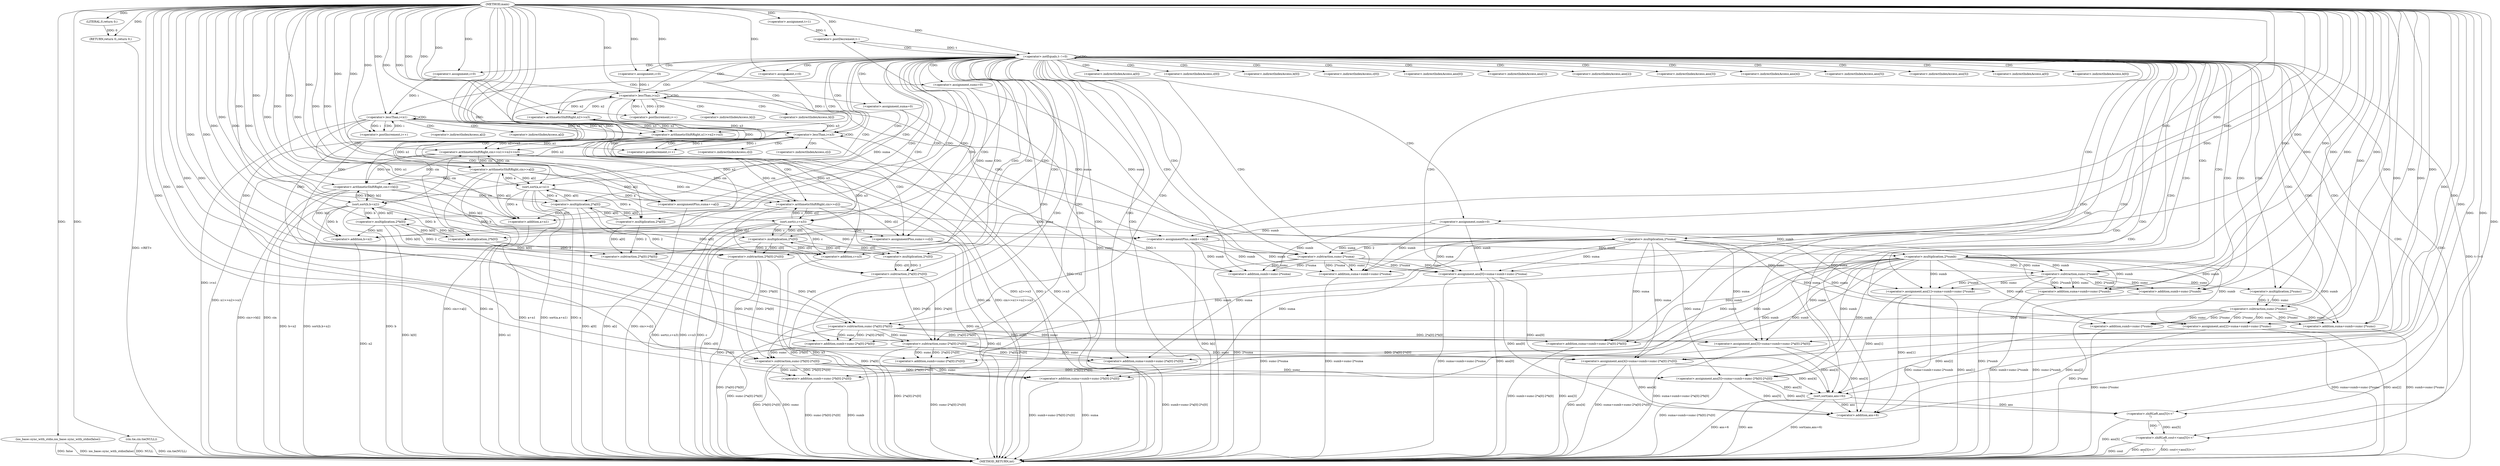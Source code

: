 digraph "main" {  
"1000101" [label = "(METHOD,main)" ]
"1000337" [label = "(METHOD_RETURN,int)" ]
"1000103" [label = "(ios_base::sync_with_stdio,ios_base::sync_with_stdio(false))" ]
"1000105" [label = "(cin.tie,cin.tie(NULL))" ]
"1000108" [label = "(<operator>.assignment,t=1)" ]
"1000335" [label = "(RETURN,return 0;,return 0;)" ]
"1000112" [label = "(<operator>.notEquals,t--!=0)" ]
"1000336" [label = "(LITERAL,0,return 0;)" ]
"1000120" [label = "(<operator>.arithmeticShiftRight,cin>>n1>>n2>>n3)" ]
"1000131" [label = "(<operator>.assignment,suma=0)" ]
"1000135" [label = "(<operator>.assignment,sumb=0)" ]
"1000139" [label = "(<operator>.assignment,sumc=0)" ]
"1000205" [label = "(sort,sort(a,a+n1))" ]
"1000210" [label = "(sort,sort(b,b+n2))" ]
"1000215" [label = "(sort,sort(c,c+n3))" ]
"1000221" [label = "(<operator>.assignment,ans[0]=suma+sumb+sumc-2*suma)" ]
"1000234" [label = "(<operator>.assignment,ans[1]=suma+sumb+sumc-2*sumb)" ]
"1000247" [label = "(<operator>.assignment,ans[2]=suma+sumb+sumc-2*sumc)" ]
"1000260" [label = "(<operator>.assignment,ans[3]=suma+sumb+sumc-2*a[0]-2*b[0])" ]
"1000281" [label = "(<operator>.assignment,ans[4]=suma+sumb+sumc-2*a[0]-2*c[0])" ]
"1000302" [label = "(<operator>.assignment,ans[5]=suma+sumb+sumc-2*b[0]-2*c[0])" ]
"1000323" [label = "(sort,sort(ans,ans+6))" ]
"1000328" [label = "(<operator>.shiftLeft,cout<<ans[5]<<\"\n\")" ]
"1000113" [label = "(<operator>.postDecrement,t--)" ]
"1000144" [label = "(<operator>.assignment,i=0)" ]
"1000147" [label = "(<operator>.lessThan,i<n1)" ]
"1000150" [label = "(<operator>.postIncrement,i++)" ]
"1000165" [label = "(<operator>.assignment,i=0)" ]
"1000168" [label = "(<operator>.lessThan,i<n2)" ]
"1000171" [label = "(<operator>.postIncrement,i++)" ]
"1000186" [label = "(<operator>.assignment,i=0)" ]
"1000189" [label = "(<operator>.lessThan,i<n3)" ]
"1000192" [label = "(<operator>.postIncrement,i++)" ]
"1000122" [label = "(<operator>.arithmeticShiftRight,n1>>n2>>n3)" ]
"1000153" [label = "(<operator>.arithmeticShiftRight,cin>>a[i])" ]
"1000158" [label = "(<operator>.assignmentPlus,suma+=a[i])" ]
"1000174" [label = "(<operator>.arithmeticShiftRight,cin>>b[i])" ]
"1000179" [label = "(<operator>.assignmentPlus,sumb+=b[i])" ]
"1000195" [label = "(<operator>.arithmeticShiftRight,cin>>c[i])" ]
"1000200" [label = "(<operator>.assignmentPlus,sumc+=c[i])" ]
"1000207" [label = "(<operator>.addition,a+n1)" ]
"1000212" [label = "(<operator>.addition,b+n2)" ]
"1000217" [label = "(<operator>.addition,c+n3)" ]
"1000225" [label = "(<operator>.addition,suma+sumb+sumc-2*suma)" ]
"1000238" [label = "(<operator>.addition,suma+sumb+sumc-2*sumb)" ]
"1000251" [label = "(<operator>.addition,suma+sumb+sumc-2*sumc)" ]
"1000264" [label = "(<operator>.addition,suma+sumb+sumc-2*a[0]-2*b[0])" ]
"1000285" [label = "(<operator>.addition,suma+sumb+sumc-2*a[0]-2*c[0])" ]
"1000306" [label = "(<operator>.addition,suma+sumb+sumc-2*b[0]-2*c[0])" ]
"1000325" [label = "(<operator>.addition,ans+6)" ]
"1000330" [label = "(<operator>.shiftLeft,ans[5]<<\"\n\")" ]
"1000124" [label = "(<operator>.arithmeticShiftRight,n2>>n3)" ]
"1000227" [label = "(<operator>.addition,sumb+sumc-2*suma)" ]
"1000240" [label = "(<operator>.addition,sumb+sumc-2*sumb)" ]
"1000253" [label = "(<operator>.addition,sumb+sumc-2*sumc)" ]
"1000266" [label = "(<operator>.addition,sumb+sumc-2*a[0]-2*b[0])" ]
"1000287" [label = "(<operator>.addition,sumb+sumc-2*a[0]-2*c[0])" ]
"1000308" [label = "(<operator>.addition,sumb+sumc-2*b[0]-2*c[0])" ]
"1000229" [label = "(<operator>.subtraction,sumc-2*suma)" ]
"1000242" [label = "(<operator>.subtraction,sumc-2*sumb)" ]
"1000255" [label = "(<operator>.subtraction,sumc-2*sumc)" ]
"1000268" [label = "(<operator>.subtraction,sumc-2*a[0]-2*b[0])" ]
"1000289" [label = "(<operator>.subtraction,sumc-2*a[0]-2*c[0])" ]
"1000310" [label = "(<operator>.subtraction,sumc-2*b[0]-2*c[0])" ]
"1000231" [label = "(<operator>.multiplication,2*suma)" ]
"1000244" [label = "(<operator>.multiplication,2*sumb)" ]
"1000257" [label = "(<operator>.multiplication,2*sumc)" ]
"1000270" [label = "(<operator>.subtraction,2*a[0]-2*b[0])" ]
"1000291" [label = "(<operator>.subtraction,2*a[0]-2*c[0])" ]
"1000312" [label = "(<operator>.subtraction,2*b[0]-2*c[0])" ]
"1000271" [label = "(<operator>.multiplication,2*a[0])" ]
"1000276" [label = "(<operator>.multiplication,2*b[0])" ]
"1000292" [label = "(<operator>.multiplication,2*a[0])" ]
"1000297" [label = "(<operator>.multiplication,2*c[0])" ]
"1000313" [label = "(<operator>.multiplication,2*b[0])" ]
"1000318" [label = "(<operator>.multiplication,2*c[0])" ]
"1000222" [label = "(<operator>.indirectIndexAccess,ans[0])" ]
"1000235" [label = "(<operator>.indirectIndexAccess,ans[1])" ]
"1000248" [label = "(<operator>.indirectIndexAccess,ans[2])" ]
"1000261" [label = "(<operator>.indirectIndexAccess,ans[3])" ]
"1000282" [label = "(<operator>.indirectIndexAccess,ans[4])" ]
"1000303" [label = "(<operator>.indirectIndexAccess,ans[5])" ]
"1000331" [label = "(<operator>.indirectIndexAccess,ans[5])" ]
"1000155" [label = "(<operator>.indirectIndexAccess,a[i])" ]
"1000160" [label = "(<operator>.indirectIndexAccess,a[i])" ]
"1000176" [label = "(<operator>.indirectIndexAccess,b[i])" ]
"1000181" [label = "(<operator>.indirectIndexAccess,b[i])" ]
"1000197" [label = "(<operator>.indirectIndexAccess,c[i])" ]
"1000202" [label = "(<operator>.indirectIndexAccess,c[i])" ]
"1000273" [label = "(<operator>.indirectIndexAccess,a[0])" ]
"1000278" [label = "(<operator>.indirectIndexAccess,b[0])" ]
"1000294" [label = "(<operator>.indirectIndexAccess,a[0])" ]
"1000299" [label = "(<operator>.indirectIndexAccess,c[0])" ]
"1000315" [label = "(<operator>.indirectIndexAccess,b[0])" ]
"1000320" [label = "(<operator>.indirectIndexAccess,c[0])" ]
  "1000103" -> "1000337"  [ label = "DDG: ios_base::sync_with_stdio(false)"] 
  "1000105" -> "1000337"  [ label = "DDG: cin.tie(NULL)"] 
  "1000113" -> "1000337"  [ label = "DDG: t"] 
  "1000112" -> "1000337"  [ label = "DDG: t--!=0"] 
  "1000120" -> "1000337"  [ label = "DDG: cin"] 
  "1000122" -> "1000337"  [ label = "DDG: n2>>n3"] 
  "1000120" -> "1000337"  [ label = "DDG: n1>>n2>>n3"] 
  "1000120" -> "1000337"  [ label = "DDG: cin>>n1>>n2>>n3"] 
  "1000147" -> "1000337"  [ label = "DDG: i<n1"] 
  "1000168" -> "1000337"  [ label = "DDG: i<n2"] 
  "1000189" -> "1000337"  [ label = "DDG: i"] 
  "1000189" -> "1000337"  [ label = "DDG: i<n3"] 
  "1000205" -> "1000337"  [ label = "DDG: a"] 
  "1000207" -> "1000337"  [ label = "DDG: n1"] 
  "1000205" -> "1000337"  [ label = "DDG: a+n1"] 
  "1000205" -> "1000337"  [ label = "DDG: sort(a,a+n1)"] 
  "1000210" -> "1000337"  [ label = "DDG: b"] 
  "1000212" -> "1000337"  [ label = "DDG: n2"] 
  "1000210" -> "1000337"  [ label = "DDG: b+n2"] 
  "1000210" -> "1000337"  [ label = "DDG: sort(b,b+n2)"] 
  "1000215" -> "1000337"  [ label = "DDG: c"] 
  "1000217" -> "1000337"  [ label = "DDG: n3"] 
  "1000215" -> "1000337"  [ label = "DDG: c+n3"] 
  "1000215" -> "1000337"  [ label = "DDG: sort(c,c+n3)"] 
  "1000221" -> "1000337"  [ label = "DDG: ans[0]"] 
  "1000229" -> "1000337"  [ label = "DDG: 2*suma"] 
  "1000227" -> "1000337"  [ label = "DDG: sumc-2*suma"] 
  "1000225" -> "1000337"  [ label = "DDG: sumb+sumc-2*suma"] 
  "1000221" -> "1000337"  [ label = "DDG: suma+sumb+sumc-2*suma"] 
  "1000234" -> "1000337"  [ label = "DDG: ans[1]"] 
  "1000242" -> "1000337"  [ label = "DDG: 2*sumb"] 
  "1000240" -> "1000337"  [ label = "DDG: sumc-2*sumb"] 
  "1000238" -> "1000337"  [ label = "DDG: sumb+sumc-2*sumb"] 
  "1000234" -> "1000337"  [ label = "DDG: suma+sumb+sumc-2*sumb"] 
  "1000247" -> "1000337"  [ label = "DDG: ans[2]"] 
  "1000255" -> "1000337"  [ label = "DDG: 2*sumc"] 
  "1000253" -> "1000337"  [ label = "DDG: sumc-2*sumc"] 
  "1000251" -> "1000337"  [ label = "DDG: sumb+sumc-2*sumc"] 
  "1000247" -> "1000337"  [ label = "DDG: suma+sumb+sumc-2*sumc"] 
  "1000260" -> "1000337"  [ label = "DDG: ans[3]"] 
  "1000268" -> "1000337"  [ label = "DDG: 2*a[0]-2*b[0]"] 
  "1000266" -> "1000337"  [ label = "DDG: sumc-2*a[0]-2*b[0]"] 
  "1000264" -> "1000337"  [ label = "DDG: sumb+sumc-2*a[0]-2*b[0]"] 
  "1000260" -> "1000337"  [ label = "DDG: suma+sumb+sumc-2*a[0]-2*b[0]"] 
  "1000281" -> "1000337"  [ label = "DDG: ans[4]"] 
  "1000292" -> "1000337"  [ label = "DDG: a[0]"] 
  "1000291" -> "1000337"  [ label = "DDG: 2*a[0]"] 
  "1000289" -> "1000337"  [ label = "DDG: 2*a[0]-2*c[0]"] 
  "1000287" -> "1000337"  [ label = "DDG: sumc-2*a[0]-2*c[0]"] 
  "1000285" -> "1000337"  [ label = "DDG: sumb+sumc-2*a[0]-2*c[0]"] 
  "1000281" -> "1000337"  [ label = "DDG: suma+sumb+sumc-2*a[0]-2*c[0]"] 
  "1000306" -> "1000337"  [ label = "DDG: suma"] 
  "1000308" -> "1000337"  [ label = "DDG: sumb"] 
  "1000310" -> "1000337"  [ label = "DDG: sumc"] 
  "1000313" -> "1000337"  [ label = "DDG: b[0]"] 
  "1000312" -> "1000337"  [ label = "DDG: 2*b[0]"] 
  "1000318" -> "1000337"  [ label = "DDG: c[0]"] 
  "1000312" -> "1000337"  [ label = "DDG: 2*c[0]"] 
  "1000310" -> "1000337"  [ label = "DDG: 2*b[0]-2*c[0]"] 
  "1000308" -> "1000337"  [ label = "DDG: sumc-2*b[0]-2*c[0]"] 
  "1000306" -> "1000337"  [ label = "DDG: sumb+sumc-2*b[0]-2*c[0]"] 
  "1000302" -> "1000337"  [ label = "DDG: suma+sumb+sumc-2*b[0]-2*c[0]"] 
  "1000323" -> "1000337"  [ label = "DDG: ans"] 
  "1000323" -> "1000337"  [ label = "DDG: ans+6"] 
  "1000323" -> "1000337"  [ label = "DDG: sort(ans,ans+6)"] 
  "1000330" -> "1000337"  [ label = "DDG: ans[5]"] 
  "1000328" -> "1000337"  [ label = "DDG: ans[5]<<\"\n\""] 
  "1000328" -> "1000337"  [ label = "DDG: cout<<ans[5]<<\"\n\""] 
  "1000195" -> "1000337"  [ label = "DDG: cin"] 
  "1000195" -> "1000337"  [ label = "DDG: cin>>c[i]"] 
  "1000200" -> "1000337"  [ label = "DDG: c[i]"] 
  "1000174" -> "1000337"  [ label = "DDG: cin"] 
  "1000174" -> "1000337"  [ label = "DDG: cin>>b[i]"] 
  "1000179" -> "1000337"  [ label = "DDG: b[i]"] 
  "1000153" -> "1000337"  [ label = "DDG: cin"] 
  "1000153" -> "1000337"  [ label = "DDG: cin>>a[i]"] 
  "1000158" -> "1000337"  [ label = "DDG: a[i]"] 
  "1000335" -> "1000337"  [ label = "DDG: <RET>"] 
  "1000103" -> "1000337"  [ label = "DDG: false"] 
  "1000328" -> "1000337"  [ label = "DDG: cout"] 
  "1000105" -> "1000337"  [ label = "DDG: NULL"] 
  "1000101" -> "1000108"  [ label = "DDG: "] 
  "1000336" -> "1000335"  [ label = "DDG: 0"] 
  "1000101" -> "1000335"  [ label = "DDG: "] 
  "1000101" -> "1000103"  [ label = "DDG: "] 
  "1000101" -> "1000105"  [ label = "DDG: "] 
  "1000101" -> "1000336"  [ label = "DDG: "] 
  "1000113" -> "1000112"  [ label = "DDG: t"] 
  "1000101" -> "1000112"  [ label = "DDG: "] 
  "1000101" -> "1000131"  [ label = "DDG: "] 
  "1000101" -> "1000135"  [ label = "DDG: "] 
  "1000101" -> "1000139"  [ label = "DDG: "] 
  "1000231" -> "1000221"  [ label = "DDG: suma"] 
  "1000101" -> "1000221"  [ label = "DDG: "] 
  "1000135" -> "1000221"  [ label = "DDG: sumb"] 
  "1000179" -> "1000221"  [ label = "DDG: sumb"] 
  "1000229" -> "1000221"  [ label = "DDG: 2*suma"] 
  "1000229" -> "1000221"  [ label = "DDG: sumc"] 
  "1000101" -> "1000234"  [ label = "DDG: "] 
  "1000231" -> "1000234"  [ label = "DDG: suma"] 
  "1000242" -> "1000234"  [ label = "DDG: sumc"] 
  "1000242" -> "1000234"  [ label = "DDG: 2*sumb"] 
  "1000244" -> "1000234"  [ label = "DDG: sumb"] 
  "1000255" -> "1000247"  [ label = "DDG: sumc"] 
  "1000255" -> "1000247"  [ label = "DDG: 2*sumc"] 
  "1000101" -> "1000247"  [ label = "DDG: "] 
  "1000244" -> "1000247"  [ label = "DDG: sumb"] 
  "1000231" -> "1000247"  [ label = "DDG: suma"] 
  "1000101" -> "1000260"  [ label = "DDG: "] 
  "1000231" -> "1000260"  [ label = "DDG: suma"] 
  "1000244" -> "1000260"  [ label = "DDG: sumb"] 
  "1000268" -> "1000260"  [ label = "DDG: sumc"] 
  "1000268" -> "1000260"  [ label = "DDG: 2*a[0]-2*b[0]"] 
  "1000101" -> "1000281"  [ label = "DDG: "] 
  "1000244" -> "1000281"  [ label = "DDG: sumb"] 
  "1000289" -> "1000281"  [ label = "DDG: 2*a[0]-2*c[0]"] 
  "1000289" -> "1000281"  [ label = "DDG: sumc"] 
  "1000231" -> "1000281"  [ label = "DDG: suma"] 
  "1000310" -> "1000302"  [ label = "DDG: 2*b[0]-2*c[0]"] 
  "1000310" -> "1000302"  [ label = "DDG: sumc"] 
  "1000101" -> "1000302"  [ label = "DDG: "] 
  "1000244" -> "1000302"  [ label = "DDG: sumb"] 
  "1000231" -> "1000302"  [ label = "DDG: suma"] 
  "1000108" -> "1000113"  [ label = "DDG: t"] 
  "1000101" -> "1000113"  [ label = "DDG: "] 
  "1000195" -> "1000120"  [ label = "DDG: cin"] 
  "1000174" -> "1000120"  [ label = "DDG: cin"] 
  "1000153" -> "1000120"  [ label = "DDG: cin"] 
  "1000101" -> "1000120"  [ label = "DDG: "] 
  "1000122" -> "1000120"  [ label = "DDG: n1"] 
  "1000122" -> "1000120"  [ label = "DDG: n2>>n3"] 
  "1000101" -> "1000144"  [ label = "DDG: "] 
  "1000101" -> "1000165"  [ label = "DDG: "] 
  "1000101" -> "1000186"  [ label = "DDG: "] 
  "1000292" -> "1000205"  [ label = "DDG: a[0]"] 
  "1000101" -> "1000205"  [ label = "DDG: "] 
  "1000153" -> "1000205"  [ label = "DDG: a[i]"] 
  "1000147" -> "1000205"  [ label = "DDG: n1"] 
  "1000313" -> "1000210"  [ label = "DDG: b[0]"] 
  "1000101" -> "1000210"  [ label = "DDG: "] 
  "1000174" -> "1000210"  [ label = "DDG: b[i]"] 
  "1000168" -> "1000210"  [ label = "DDG: n2"] 
  "1000318" -> "1000215"  [ label = "DDG: c[0]"] 
  "1000101" -> "1000215"  [ label = "DDG: "] 
  "1000195" -> "1000215"  [ label = "DDG: c[i]"] 
  "1000189" -> "1000215"  [ label = "DDG: n3"] 
  "1000221" -> "1000323"  [ label = "DDG: ans[0]"] 
  "1000234" -> "1000323"  [ label = "DDG: ans[1]"] 
  "1000247" -> "1000323"  [ label = "DDG: ans[2]"] 
  "1000260" -> "1000323"  [ label = "DDG: ans[3]"] 
  "1000281" -> "1000323"  [ label = "DDG: ans[4]"] 
  "1000302" -> "1000323"  [ label = "DDG: ans[5]"] 
  "1000101" -> "1000323"  [ label = "DDG: "] 
  "1000101" -> "1000328"  [ label = "DDG: "] 
  "1000330" -> "1000328"  [ label = "DDG: ans[5]"] 
  "1000330" -> "1000328"  [ label = "DDG: \"\n\""] 
  "1000101" -> "1000122"  [ label = "DDG: "] 
  "1000147" -> "1000122"  [ label = "DDG: n1"] 
  "1000124" -> "1000122"  [ label = "DDG: n2"] 
  "1000124" -> "1000122"  [ label = "DDG: n3"] 
  "1000144" -> "1000147"  [ label = "DDG: i"] 
  "1000150" -> "1000147"  [ label = "DDG: i"] 
  "1000101" -> "1000147"  [ label = "DDG: "] 
  "1000122" -> "1000147"  [ label = "DDG: n1"] 
  "1000147" -> "1000150"  [ label = "DDG: i"] 
  "1000101" -> "1000150"  [ label = "DDG: "] 
  "1000205" -> "1000158"  [ label = "DDG: a"] 
  "1000153" -> "1000158"  [ label = "DDG: a[i]"] 
  "1000165" -> "1000168"  [ label = "DDG: i"] 
  "1000171" -> "1000168"  [ label = "DDG: i"] 
  "1000101" -> "1000168"  [ label = "DDG: "] 
  "1000124" -> "1000168"  [ label = "DDG: n2"] 
  "1000168" -> "1000171"  [ label = "DDG: i"] 
  "1000101" -> "1000171"  [ label = "DDG: "] 
  "1000210" -> "1000179"  [ label = "DDG: b"] 
  "1000174" -> "1000179"  [ label = "DDG: b[i]"] 
  "1000186" -> "1000189"  [ label = "DDG: i"] 
  "1000192" -> "1000189"  [ label = "DDG: i"] 
  "1000101" -> "1000189"  [ label = "DDG: "] 
  "1000124" -> "1000189"  [ label = "DDG: n3"] 
  "1000189" -> "1000192"  [ label = "DDG: i"] 
  "1000101" -> "1000192"  [ label = "DDG: "] 
  "1000215" -> "1000200"  [ label = "DDG: c"] 
  "1000195" -> "1000200"  [ label = "DDG: c[i]"] 
  "1000205" -> "1000207"  [ label = "DDG: a"] 
  "1000292" -> "1000207"  [ label = "DDG: a[0]"] 
  "1000101" -> "1000207"  [ label = "DDG: "] 
  "1000153" -> "1000207"  [ label = "DDG: a[i]"] 
  "1000147" -> "1000207"  [ label = "DDG: n1"] 
  "1000210" -> "1000212"  [ label = "DDG: b"] 
  "1000313" -> "1000212"  [ label = "DDG: b[0]"] 
  "1000101" -> "1000212"  [ label = "DDG: "] 
  "1000174" -> "1000212"  [ label = "DDG: b[i]"] 
  "1000168" -> "1000212"  [ label = "DDG: n2"] 
  "1000215" -> "1000217"  [ label = "DDG: c"] 
  "1000318" -> "1000217"  [ label = "DDG: c[0]"] 
  "1000101" -> "1000217"  [ label = "DDG: "] 
  "1000195" -> "1000217"  [ label = "DDG: c[i]"] 
  "1000189" -> "1000217"  [ label = "DDG: n3"] 
  "1000231" -> "1000225"  [ label = "DDG: suma"] 
  "1000101" -> "1000225"  [ label = "DDG: "] 
  "1000135" -> "1000225"  [ label = "DDG: sumb"] 
  "1000179" -> "1000225"  [ label = "DDG: sumb"] 
  "1000229" -> "1000225"  [ label = "DDG: 2*suma"] 
  "1000229" -> "1000225"  [ label = "DDG: sumc"] 
  "1000101" -> "1000238"  [ label = "DDG: "] 
  "1000231" -> "1000238"  [ label = "DDG: suma"] 
  "1000242" -> "1000238"  [ label = "DDG: sumc"] 
  "1000242" -> "1000238"  [ label = "DDG: 2*sumb"] 
  "1000244" -> "1000238"  [ label = "DDG: sumb"] 
  "1000101" -> "1000251"  [ label = "DDG: "] 
  "1000231" -> "1000251"  [ label = "DDG: suma"] 
  "1000255" -> "1000251"  [ label = "DDG: sumc"] 
  "1000255" -> "1000251"  [ label = "DDG: 2*sumc"] 
  "1000244" -> "1000251"  [ label = "DDG: sumb"] 
  "1000101" -> "1000264"  [ label = "DDG: "] 
  "1000231" -> "1000264"  [ label = "DDG: suma"] 
  "1000244" -> "1000264"  [ label = "DDG: sumb"] 
  "1000268" -> "1000264"  [ label = "DDG: sumc"] 
  "1000268" -> "1000264"  [ label = "DDG: 2*a[0]-2*b[0]"] 
  "1000101" -> "1000285"  [ label = "DDG: "] 
  "1000231" -> "1000285"  [ label = "DDG: suma"] 
  "1000244" -> "1000285"  [ label = "DDG: sumb"] 
  "1000289" -> "1000285"  [ label = "DDG: 2*a[0]-2*c[0]"] 
  "1000289" -> "1000285"  [ label = "DDG: sumc"] 
  "1000101" -> "1000306"  [ label = "DDG: "] 
  "1000231" -> "1000306"  [ label = "DDG: suma"] 
  "1000310" -> "1000306"  [ label = "DDG: 2*b[0]-2*c[0]"] 
  "1000310" -> "1000306"  [ label = "DDG: sumc"] 
  "1000244" -> "1000306"  [ label = "DDG: sumb"] 
  "1000221" -> "1000325"  [ label = "DDG: ans[0]"] 
  "1000234" -> "1000325"  [ label = "DDG: ans[1]"] 
  "1000247" -> "1000325"  [ label = "DDG: ans[2]"] 
  "1000260" -> "1000325"  [ label = "DDG: ans[3]"] 
  "1000281" -> "1000325"  [ label = "DDG: ans[4]"] 
  "1000302" -> "1000325"  [ label = "DDG: ans[5]"] 
  "1000323" -> "1000325"  [ label = "DDG: ans"] 
  "1000101" -> "1000325"  [ label = "DDG: "] 
  "1000302" -> "1000330"  [ label = "DDG: ans[5]"] 
  "1000323" -> "1000330"  [ label = "DDG: ans"] 
  "1000101" -> "1000330"  [ label = "DDG: "] 
  "1000101" -> "1000124"  [ label = "DDG: "] 
  "1000168" -> "1000124"  [ label = "DDG: n2"] 
  "1000189" -> "1000124"  [ label = "DDG: n3"] 
  "1000120" -> "1000153"  [ label = "DDG: cin"] 
  "1000101" -> "1000153"  [ label = "DDG: "] 
  "1000205" -> "1000153"  [ label = "DDG: a"] 
  "1000131" -> "1000158"  [ label = "DDG: suma"] 
  "1000101" -> "1000158"  [ label = "DDG: "] 
  "1000120" -> "1000174"  [ label = "DDG: cin"] 
  "1000153" -> "1000174"  [ label = "DDG: cin"] 
  "1000101" -> "1000174"  [ label = "DDG: "] 
  "1000210" -> "1000174"  [ label = "DDG: b"] 
  "1000135" -> "1000179"  [ label = "DDG: sumb"] 
  "1000101" -> "1000179"  [ label = "DDG: "] 
  "1000120" -> "1000195"  [ label = "DDG: cin"] 
  "1000174" -> "1000195"  [ label = "DDG: cin"] 
  "1000153" -> "1000195"  [ label = "DDG: cin"] 
  "1000101" -> "1000195"  [ label = "DDG: "] 
  "1000215" -> "1000195"  [ label = "DDG: c"] 
  "1000139" -> "1000200"  [ label = "DDG: sumc"] 
  "1000101" -> "1000200"  [ label = "DDG: "] 
  "1000135" -> "1000227"  [ label = "DDG: sumb"] 
  "1000179" -> "1000227"  [ label = "DDG: sumb"] 
  "1000101" -> "1000227"  [ label = "DDG: "] 
  "1000229" -> "1000227"  [ label = "DDG: 2*suma"] 
  "1000229" -> "1000227"  [ label = "DDG: sumc"] 
  "1000244" -> "1000240"  [ label = "DDG: sumb"] 
  "1000101" -> "1000240"  [ label = "DDG: "] 
  "1000242" -> "1000240"  [ label = "DDG: sumc"] 
  "1000242" -> "1000240"  [ label = "DDG: 2*sumb"] 
  "1000101" -> "1000253"  [ label = "DDG: "] 
  "1000244" -> "1000253"  [ label = "DDG: sumb"] 
  "1000255" -> "1000253"  [ label = "DDG: sumc"] 
  "1000255" -> "1000253"  [ label = "DDG: 2*sumc"] 
  "1000101" -> "1000266"  [ label = "DDG: "] 
  "1000244" -> "1000266"  [ label = "DDG: sumb"] 
  "1000268" -> "1000266"  [ label = "DDG: sumc"] 
  "1000268" -> "1000266"  [ label = "DDG: 2*a[0]-2*b[0]"] 
  "1000101" -> "1000287"  [ label = "DDG: "] 
  "1000244" -> "1000287"  [ label = "DDG: sumb"] 
  "1000289" -> "1000287"  [ label = "DDG: 2*a[0]-2*c[0]"] 
  "1000289" -> "1000287"  [ label = "DDG: sumc"] 
  "1000101" -> "1000308"  [ label = "DDG: "] 
  "1000244" -> "1000308"  [ label = "DDG: sumb"] 
  "1000310" -> "1000308"  [ label = "DDG: 2*b[0]-2*c[0]"] 
  "1000310" -> "1000308"  [ label = "DDG: sumc"] 
  "1000139" -> "1000229"  [ label = "DDG: sumc"] 
  "1000200" -> "1000229"  [ label = "DDG: sumc"] 
  "1000101" -> "1000229"  [ label = "DDG: "] 
  "1000231" -> "1000229"  [ label = "DDG: suma"] 
  "1000231" -> "1000229"  [ label = "DDG: 2"] 
  "1000229" -> "1000242"  [ label = "DDG: sumc"] 
  "1000101" -> "1000242"  [ label = "DDG: "] 
  "1000244" -> "1000242"  [ label = "DDG: 2"] 
  "1000244" -> "1000242"  [ label = "DDG: sumb"] 
  "1000257" -> "1000255"  [ label = "DDG: sumc"] 
  "1000101" -> "1000255"  [ label = "DDG: "] 
  "1000257" -> "1000255"  [ label = "DDG: 2"] 
  "1000255" -> "1000268"  [ label = "DDG: sumc"] 
  "1000101" -> "1000268"  [ label = "DDG: "] 
  "1000270" -> "1000268"  [ label = "DDG: 2*a[0]"] 
  "1000270" -> "1000268"  [ label = "DDG: 2*b[0]"] 
  "1000268" -> "1000289"  [ label = "DDG: sumc"] 
  "1000101" -> "1000289"  [ label = "DDG: "] 
  "1000291" -> "1000289"  [ label = "DDG: 2*c[0]"] 
  "1000291" -> "1000289"  [ label = "DDG: 2*a[0]"] 
  "1000289" -> "1000310"  [ label = "DDG: sumc"] 
  "1000101" -> "1000310"  [ label = "DDG: "] 
  "1000312" -> "1000310"  [ label = "DDG: 2*c[0]"] 
  "1000312" -> "1000310"  [ label = "DDG: 2*b[0]"] 
  "1000101" -> "1000231"  [ label = "DDG: "] 
  "1000131" -> "1000231"  [ label = "DDG: suma"] 
  "1000158" -> "1000231"  [ label = "DDG: suma"] 
  "1000101" -> "1000244"  [ label = "DDG: "] 
  "1000135" -> "1000244"  [ label = "DDG: sumb"] 
  "1000179" -> "1000244"  [ label = "DDG: sumb"] 
  "1000101" -> "1000257"  [ label = "DDG: "] 
  "1000242" -> "1000257"  [ label = "DDG: sumc"] 
  "1000271" -> "1000270"  [ label = "DDG: a[0]"] 
  "1000271" -> "1000270"  [ label = "DDG: 2"] 
  "1000276" -> "1000270"  [ label = "DDG: b[0]"] 
  "1000276" -> "1000270"  [ label = "DDG: 2"] 
  "1000292" -> "1000291"  [ label = "DDG: a[0]"] 
  "1000292" -> "1000291"  [ label = "DDG: 2"] 
  "1000297" -> "1000291"  [ label = "DDG: 2"] 
  "1000297" -> "1000291"  [ label = "DDG: c[0]"] 
  "1000313" -> "1000312"  [ label = "DDG: b[0]"] 
  "1000313" -> "1000312"  [ label = "DDG: 2"] 
  "1000318" -> "1000312"  [ label = "DDG: c[0]"] 
  "1000318" -> "1000312"  [ label = "DDG: 2"] 
  "1000101" -> "1000271"  [ label = "DDG: "] 
  "1000205" -> "1000271"  [ label = "DDG: a"] 
  "1000292" -> "1000271"  [ label = "DDG: a[0]"] 
  "1000101" -> "1000276"  [ label = "DDG: "] 
  "1000210" -> "1000276"  [ label = "DDG: b"] 
  "1000313" -> "1000276"  [ label = "DDG: b[0]"] 
  "1000101" -> "1000292"  [ label = "DDG: "] 
  "1000205" -> "1000292"  [ label = "DDG: a"] 
  "1000271" -> "1000292"  [ label = "DDG: a[0]"] 
  "1000101" -> "1000297"  [ label = "DDG: "] 
  "1000215" -> "1000297"  [ label = "DDG: c"] 
  "1000318" -> "1000297"  [ label = "DDG: c[0]"] 
  "1000101" -> "1000313"  [ label = "DDG: "] 
  "1000210" -> "1000313"  [ label = "DDG: b"] 
  "1000276" -> "1000313"  [ label = "DDG: b[0]"] 
  "1000101" -> "1000318"  [ label = "DDG: "] 
  "1000215" -> "1000318"  [ label = "DDG: c"] 
  "1000297" -> "1000318"  [ label = "DDG: c[0]"] 
  "1000112" -> "1000294"  [ label = "CDG: "] 
  "1000112" -> "1000315"  [ label = "CDG: "] 
  "1000112" -> "1000268"  [ label = "CDG: "] 
  "1000112" -> "1000276"  [ label = "CDG: "] 
  "1000112" -> "1000260"  [ label = "CDG: "] 
  "1000112" -> "1000310"  [ label = "CDG: "] 
  "1000112" -> "1000302"  [ label = "CDG: "] 
  "1000112" -> "1000244"  [ label = "CDG: "] 
  "1000112" -> "1000144"  [ label = "CDG: "] 
  "1000112" -> "1000165"  [ label = "CDG: "] 
  "1000112" -> "1000122"  [ label = "CDG: "] 
  "1000112" -> "1000112"  [ label = "CDG: "] 
  "1000112" -> "1000210"  [ label = "CDG: "] 
  "1000112" -> "1000281"  [ label = "CDG: "] 
  "1000112" -> "1000330"  [ label = "CDG: "] 
  "1000112" -> "1000120"  [ label = "CDG: "] 
  "1000112" -> "1000222"  [ label = "CDG: "] 
  "1000112" -> "1000282"  [ label = "CDG: "] 
  "1000112" -> "1000308"  [ label = "CDG: "] 
  "1000112" -> "1000242"  [ label = "CDG: "] 
  "1000112" -> "1000235"  [ label = "CDG: "] 
  "1000112" -> "1000248"  [ label = "CDG: "] 
  "1000112" -> "1000240"  [ label = "CDG: "] 
  "1000112" -> "1000292"  [ label = "CDG: "] 
  "1000112" -> "1000247"  [ label = "CDG: "] 
  "1000112" -> "1000303"  [ label = "CDG: "] 
  "1000112" -> "1000212"  [ label = "CDG: "] 
  "1000112" -> "1000189"  [ label = "CDG: "] 
  "1000112" -> "1000168"  [ label = "CDG: "] 
  "1000112" -> "1000234"  [ label = "CDG: "] 
  "1000112" -> "1000225"  [ label = "CDG: "] 
  "1000112" -> "1000299"  [ label = "CDG: "] 
  "1000112" -> "1000131"  [ label = "CDG: "] 
  "1000112" -> "1000331"  [ label = "CDG: "] 
  "1000112" -> "1000271"  [ label = "CDG: "] 
  "1000112" -> "1000205"  [ label = "CDG: "] 
  "1000112" -> "1000257"  [ label = "CDG: "] 
  "1000112" -> "1000124"  [ label = "CDG: "] 
  "1000112" -> "1000231"  [ label = "CDG: "] 
  "1000112" -> "1000147"  [ label = "CDG: "] 
  "1000112" -> "1000325"  [ label = "CDG: "] 
  "1000112" -> "1000287"  [ label = "CDG: "] 
  "1000112" -> "1000285"  [ label = "CDG: "] 
  "1000112" -> "1000238"  [ label = "CDG: "] 
  "1000112" -> "1000221"  [ label = "CDG: "] 
  "1000112" -> "1000312"  [ label = "CDG: "] 
  "1000112" -> "1000227"  [ label = "CDG: "] 
  "1000112" -> "1000139"  [ label = "CDG: "] 
  "1000112" -> "1000255"  [ label = "CDG: "] 
  "1000112" -> "1000291"  [ label = "CDG: "] 
  "1000112" -> "1000313"  [ label = "CDG: "] 
  "1000112" -> "1000251"  [ label = "CDG: "] 
  "1000112" -> "1000318"  [ label = "CDG: "] 
  "1000112" -> "1000261"  [ label = "CDG: "] 
  "1000112" -> "1000289"  [ label = "CDG: "] 
  "1000112" -> "1000217"  [ label = "CDG: "] 
  "1000112" -> "1000273"  [ label = "CDG: "] 
  "1000112" -> "1000320"  [ label = "CDG: "] 
  "1000112" -> "1000270"  [ label = "CDG: "] 
  "1000112" -> "1000297"  [ label = "CDG: "] 
  "1000112" -> "1000323"  [ label = "CDG: "] 
  "1000112" -> "1000229"  [ label = "CDG: "] 
  "1000112" -> "1000186"  [ label = "CDG: "] 
  "1000112" -> "1000135"  [ label = "CDG: "] 
  "1000112" -> "1000306"  [ label = "CDG: "] 
  "1000112" -> "1000266"  [ label = "CDG: "] 
  "1000112" -> "1000328"  [ label = "CDG: "] 
  "1000112" -> "1000215"  [ label = "CDG: "] 
  "1000112" -> "1000253"  [ label = "CDG: "] 
  "1000112" -> "1000207"  [ label = "CDG: "] 
  "1000112" -> "1000113"  [ label = "CDG: "] 
  "1000112" -> "1000278"  [ label = "CDG: "] 
  "1000112" -> "1000264"  [ label = "CDG: "] 
  "1000147" -> "1000160"  [ label = "CDG: "] 
  "1000147" -> "1000158"  [ label = "CDG: "] 
  "1000147" -> "1000147"  [ label = "CDG: "] 
  "1000147" -> "1000150"  [ label = "CDG: "] 
  "1000147" -> "1000153"  [ label = "CDG: "] 
  "1000147" -> "1000155"  [ label = "CDG: "] 
  "1000168" -> "1000174"  [ label = "CDG: "] 
  "1000168" -> "1000176"  [ label = "CDG: "] 
  "1000168" -> "1000168"  [ label = "CDG: "] 
  "1000168" -> "1000181"  [ label = "CDG: "] 
  "1000168" -> "1000179"  [ label = "CDG: "] 
  "1000168" -> "1000171"  [ label = "CDG: "] 
  "1000189" -> "1000192"  [ label = "CDG: "] 
  "1000189" -> "1000195"  [ label = "CDG: "] 
  "1000189" -> "1000189"  [ label = "CDG: "] 
  "1000189" -> "1000200"  [ label = "CDG: "] 
  "1000189" -> "1000197"  [ label = "CDG: "] 
  "1000189" -> "1000202"  [ label = "CDG: "] 
}
